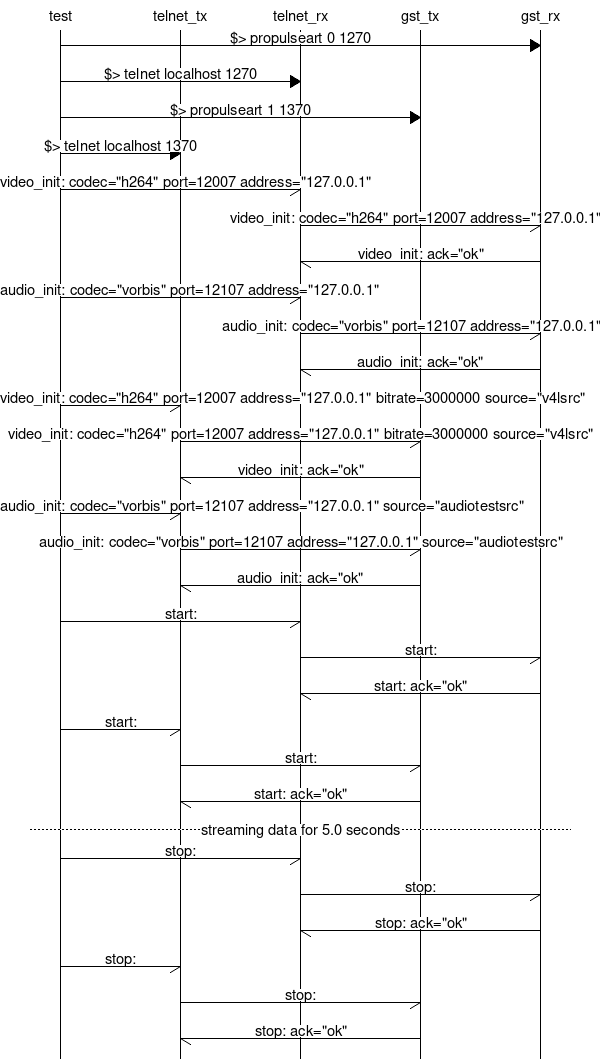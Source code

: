 
msc
{        
    test, telnet_tx, telnet_rx, gst_tx, gst_rx;
    
test=>gst_rx [label="$> propulseart 0 1270"];
test=>telnet_rx [label="$> telnet localhost 1270"];
test=>gst_tx [label="$> propulseart 1 1370"];
test=>telnet_tx [label="$> telnet localhost 1370"];
test->telnet_rx [label="video_init: codec=\"h264\" port=12007 address=\"127.0.0.1\""];
telnet_rx->gst_rx [label="video_init: codec=\"h264\" port=12007 address=\"127.0.0.1\""];
gst_rx->telnet_rx [label="video_init: ack=\"ok\""];
test->telnet_rx [label="audio_init: codec=\"vorbis\" port=12107 address=\"127.0.0.1\""];
telnet_rx->gst_rx [label="audio_init: codec=\"vorbis\" port=12107 address=\"127.0.0.1\""];
gst_rx->telnet_rx [label="audio_init: ack=\"ok\""];
test->telnet_tx [label="video_init: codec=\"h264\" port=12007 address=\"127.0.0.1\" bitrate=3000000 source=\"v4lsrc\""];
telnet_tx->gst_tx [label="video_init: codec=\"h264\" port=12007 address=\"127.0.0.1\" bitrate=3000000 source=\"v4lsrc\""];
gst_tx->telnet_tx [label="video_init: ack=\"ok\""];
test->telnet_tx [label="audio_init: codec=\"vorbis\" port=12107 address=\"127.0.0.1\" source=\"audiotestsrc\""];
telnet_tx->gst_tx [label="audio_init: codec=\"vorbis\" port=12107 address=\"127.0.0.1\" source=\"audiotestsrc\""];
gst_tx->telnet_tx [label="audio_init: ack=\"ok\""];
test->telnet_rx [label="start:"];
telnet_rx->gst_rx [label="start:"];
gst_rx->telnet_rx [label="start: ack=\"ok\""];
test->telnet_tx [label="start:"];
telnet_tx->gst_tx [label="start:"];
gst_tx->telnet_tx [label="start: ack=\"ok\""];
---  [ label = "streaming data for 5.0 seconds"]; 
test->telnet_rx [label="stop:"];
telnet_rx->gst_rx [label="stop:"];
gst_rx->telnet_rx [label="stop: ack=\"ok\""];
test->telnet_tx [label="stop:"];
telnet_tx->gst_tx [label="stop:"];
gst_tx->telnet_tx [label="stop: ack=\"ok\""];

}